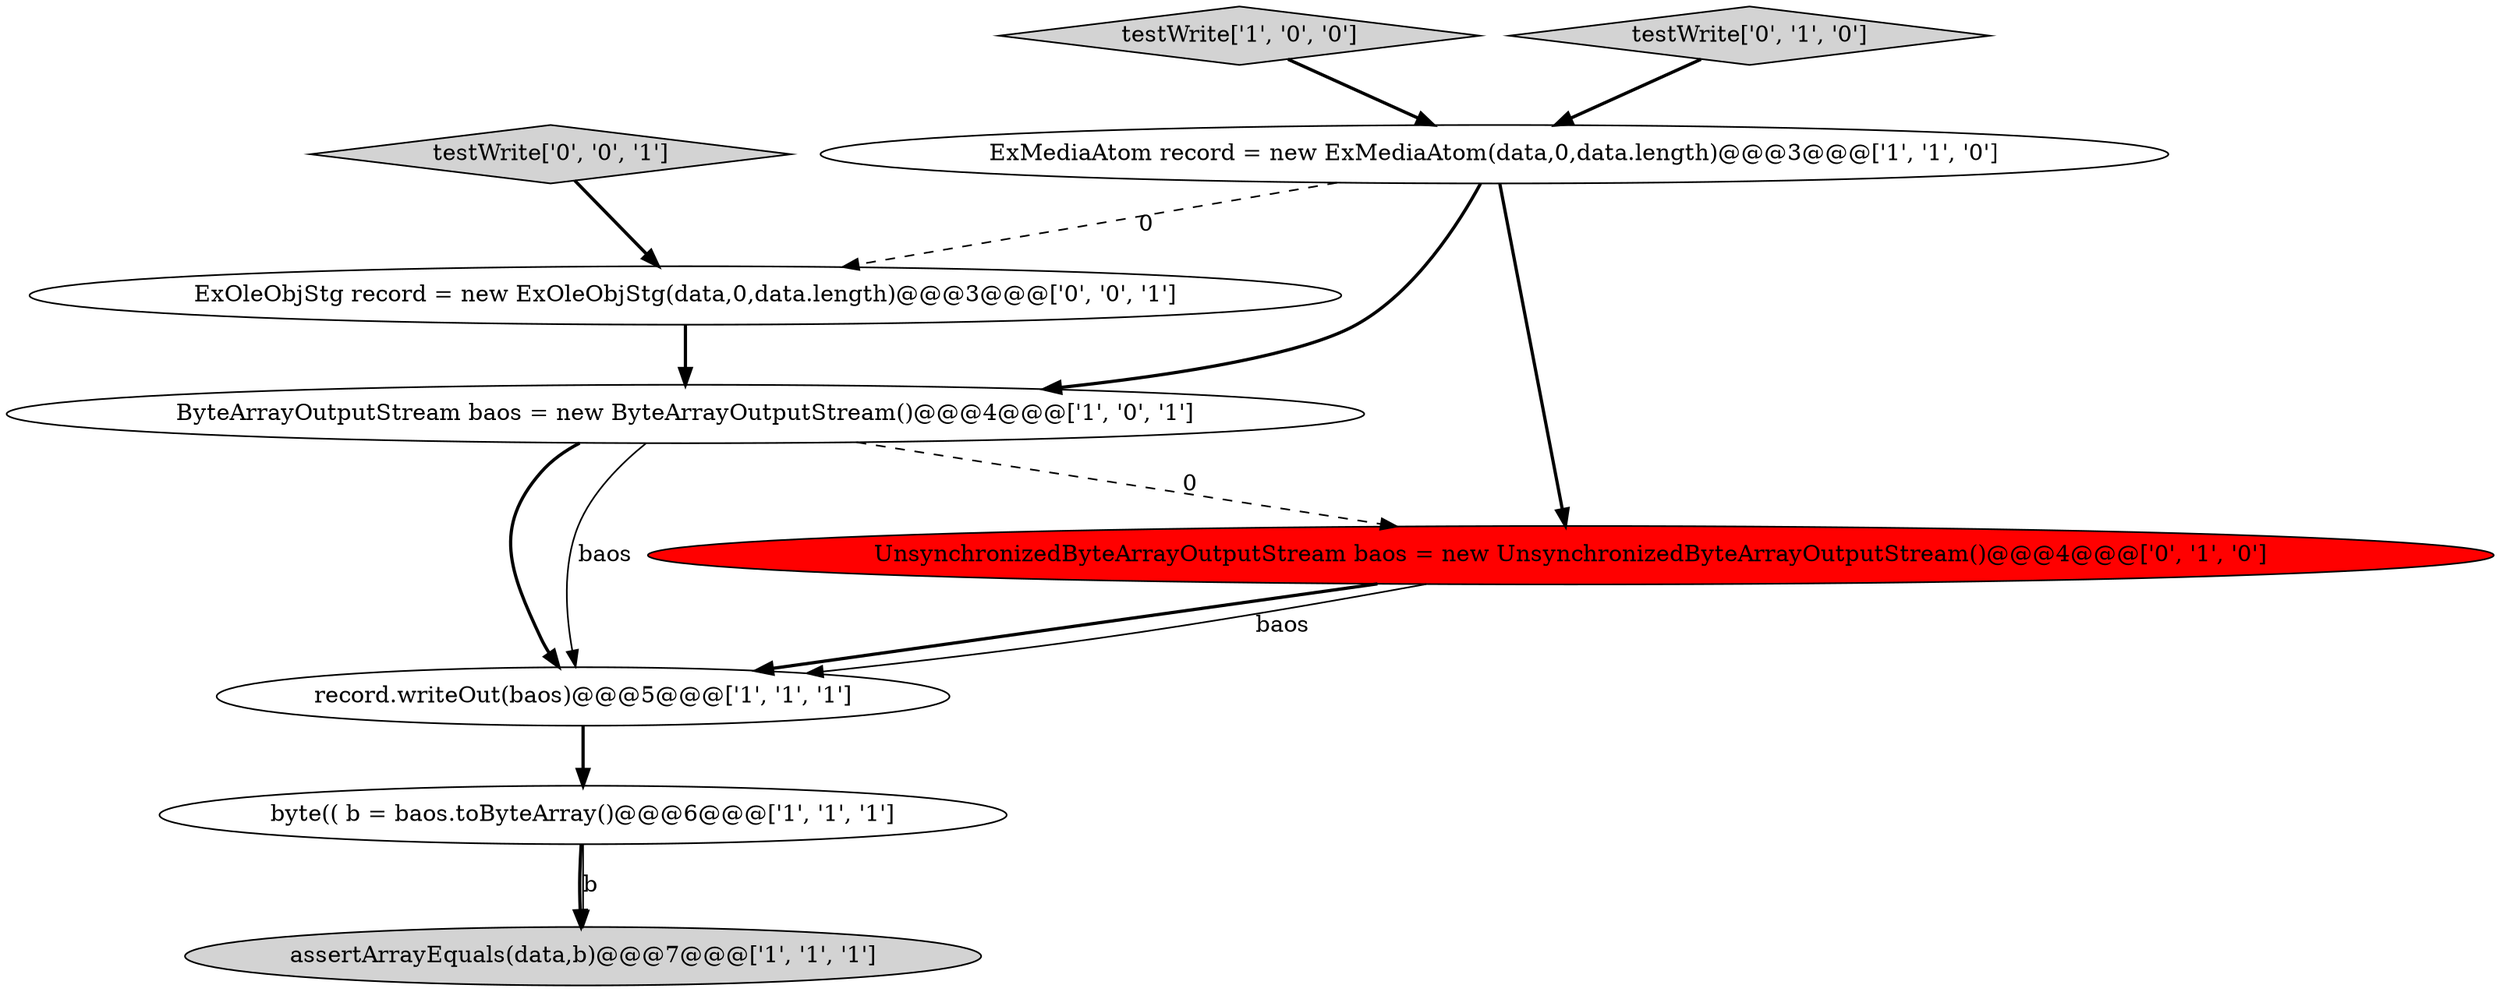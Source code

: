 digraph {
9 [style = filled, label = "ExOleObjStg record = new ExOleObjStg(data,0,data.length)@@@3@@@['0', '0', '1']", fillcolor = white, shape = ellipse image = "AAA0AAABBB3BBB"];
2 [style = filled, label = "byte(( b = baos.toByteArray()@@@6@@@['1', '1', '1']", fillcolor = white, shape = ellipse image = "AAA0AAABBB1BBB"];
4 [style = filled, label = "ExMediaAtom record = new ExMediaAtom(data,0,data.length)@@@3@@@['1', '1', '0']", fillcolor = white, shape = ellipse image = "AAA0AAABBB1BBB"];
3 [style = filled, label = "testWrite['1', '0', '0']", fillcolor = lightgray, shape = diamond image = "AAA0AAABBB1BBB"];
6 [style = filled, label = "UnsynchronizedByteArrayOutputStream baos = new UnsynchronizedByteArrayOutputStream()@@@4@@@['0', '1', '0']", fillcolor = red, shape = ellipse image = "AAA1AAABBB2BBB"];
5 [style = filled, label = "record.writeOut(baos)@@@5@@@['1', '1', '1']", fillcolor = white, shape = ellipse image = "AAA0AAABBB1BBB"];
7 [style = filled, label = "testWrite['0', '1', '0']", fillcolor = lightgray, shape = diamond image = "AAA0AAABBB2BBB"];
1 [style = filled, label = "ByteArrayOutputStream baos = new ByteArrayOutputStream()@@@4@@@['1', '0', '1']", fillcolor = white, shape = ellipse image = "AAA0AAABBB1BBB"];
8 [style = filled, label = "testWrite['0', '0', '1']", fillcolor = lightgray, shape = diamond image = "AAA0AAABBB3BBB"];
0 [style = filled, label = "assertArrayEquals(data,b)@@@7@@@['1', '1', '1']", fillcolor = lightgray, shape = ellipse image = "AAA0AAABBB1BBB"];
1->5 [style = bold, label=""];
4->9 [style = dashed, label="0"];
6->5 [style = bold, label=""];
5->2 [style = bold, label=""];
4->1 [style = bold, label=""];
2->0 [style = bold, label=""];
7->4 [style = bold, label=""];
1->5 [style = solid, label="baos"];
9->1 [style = bold, label=""];
2->0 [style = solid, label="b"];
6->5 [style = solid, label="baos"];
4->6 [style = bold, label=""];
3->4 [style = bold, label=""];
1->6 [style = dashed, label="0"];
8->9 [style = bold, label=""];
}
